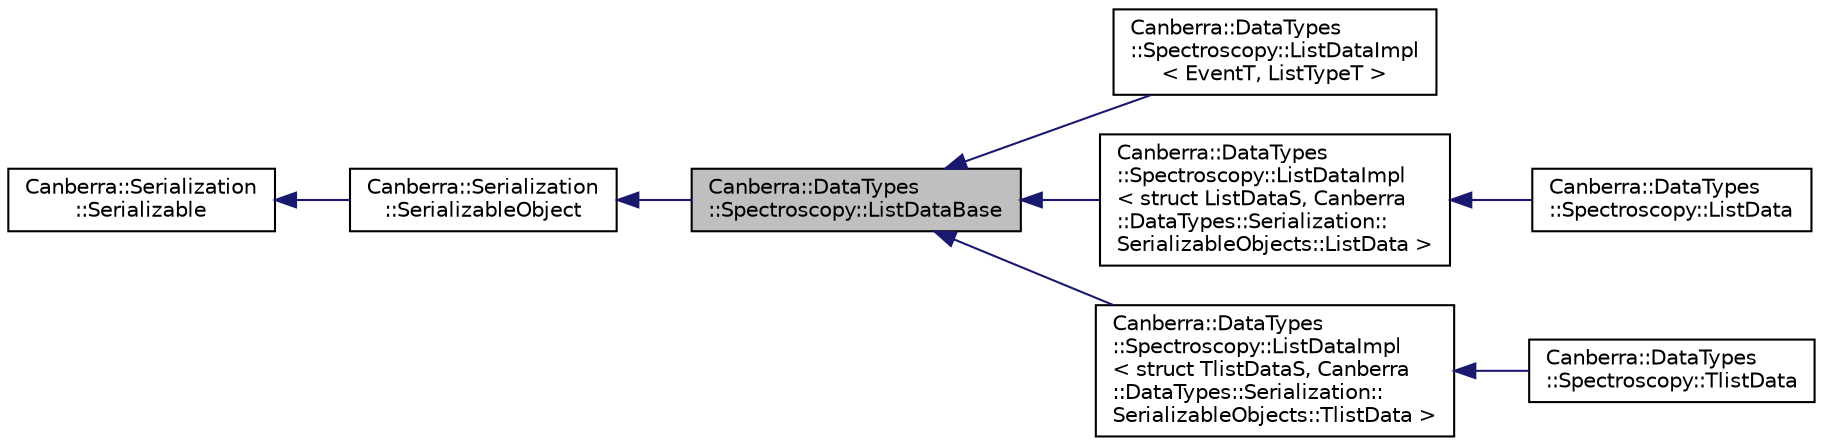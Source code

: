 digraph "Canberra::DataTypes::Spectroscopy::ListDataBase"
{
  edge [fontname="Helvetica",fontsize="10",labelfontname="Helvetica",labelfontsize="10"];
  node [fontname="Helvetica",fontsize="10",shape=record];
  rankdir="LR";
  Node0 [label="Canberra::DataTypes\l::Spectroscopy::ListDataBase",height=0.2,width=0.4,color="black", fillcolor="grey75", style="filled", fontcolor="black"];
  Node1 -> Node0 [dir="back",color="midnightblue",fontsize="10",style="solid"];
  Node1 [label="Canberra::Serialization\l::SerializableObject",height=0.2,width=0.4,color="black", fillcolor="white", style="filled",URL="$d6/d98/class_canberra_1_1_serialization_1_1_serializable_object.html"];
  Node2 -> Node1 [dir="back",color="midnightblue",fontsize="10",style="solid"];
  Node2 [label="Canberra::Serialization\l::Serializable",height=0.2,width=0.4,color="black", fillcolor="white", style="filled",URL="$d0/d9f/class_canberra_1_1_serialization_1_1_serializable.html"];
  Node0 -> Node3 [dir="back",color="midnightblue",fontsize="10",style="solid"];
  Node3 [label="Canberra::DataTypes\l::Spectroscopy::ListDataImpl\l\< EventT, ListTypeT \>",height=0.2,width=0.4,color="black", fillcolor="white", style="filled",URL="$dc/d36/class_canberra_1_1_data_types_1_1_spectroscopy_1_1_list_data_impl.html"];
  Node0 -> Node4 [dir="back",color="midnightblue",fontsize="10",style="solid"];
  Node4 [label="Canberra::DataTypes\l::Spectroscopy::ListDataImpl\l\< struct ListDataS, Canberra\l::DataTypes::Serialization::\lSerializableObjects::ListData \>",height=0.2,width=0.4,color="black", fillcolor="white", style="filled",URL="$dc/d36/class_canberra_1_1_data_types_1_1_spectroscopy_1_1_list_data_impl.html"];
  Node4 -> Node5 [dir="back",color="midnightblue",fontsize="10",style="solid"];
  Node5 [label="Canberra::DataTypes\l::Spectroscopy::ListData",height=0.2,width=0.4,color="black", fillcolor="white", style="filled",URL="$d1/d85/class_canberra_1_1_data_types_1_1_spectroscopy_1_1_list_data.html"];
  Node0 -> Node6 [dir="back",color="midnightblue",fontsize="10",style="solid"];
  Node6 [label="Canberra::DataTypes\l::Spectroscopy::ListDataImpl\l\< struct TlistDataS, Canberra\l::DataTypes::Serialization::\lSerializableObjects::TlistData \>",height=0.2,width=0.4,color="black", fillcolor="white", style="filled",URL="$dc/d36/class_canberra_1_1_data_types_1_1_spectroscopy_1_1_list_data_impl.html"];
  Node6 -> Node7 [dir="back",color="midnightblue",fontsize="10",style="solid"];
  Node7 [label="Canberra::DataTypes\l::Spectroscopy::TlistData",height=0.2,width=0.4,color="black", fillcolor="white", style="filled",URL="$dc/d97/class_canberra_1_1_data_types_1_1_spectroscopy_1_1_tlist_data.html"];
}

